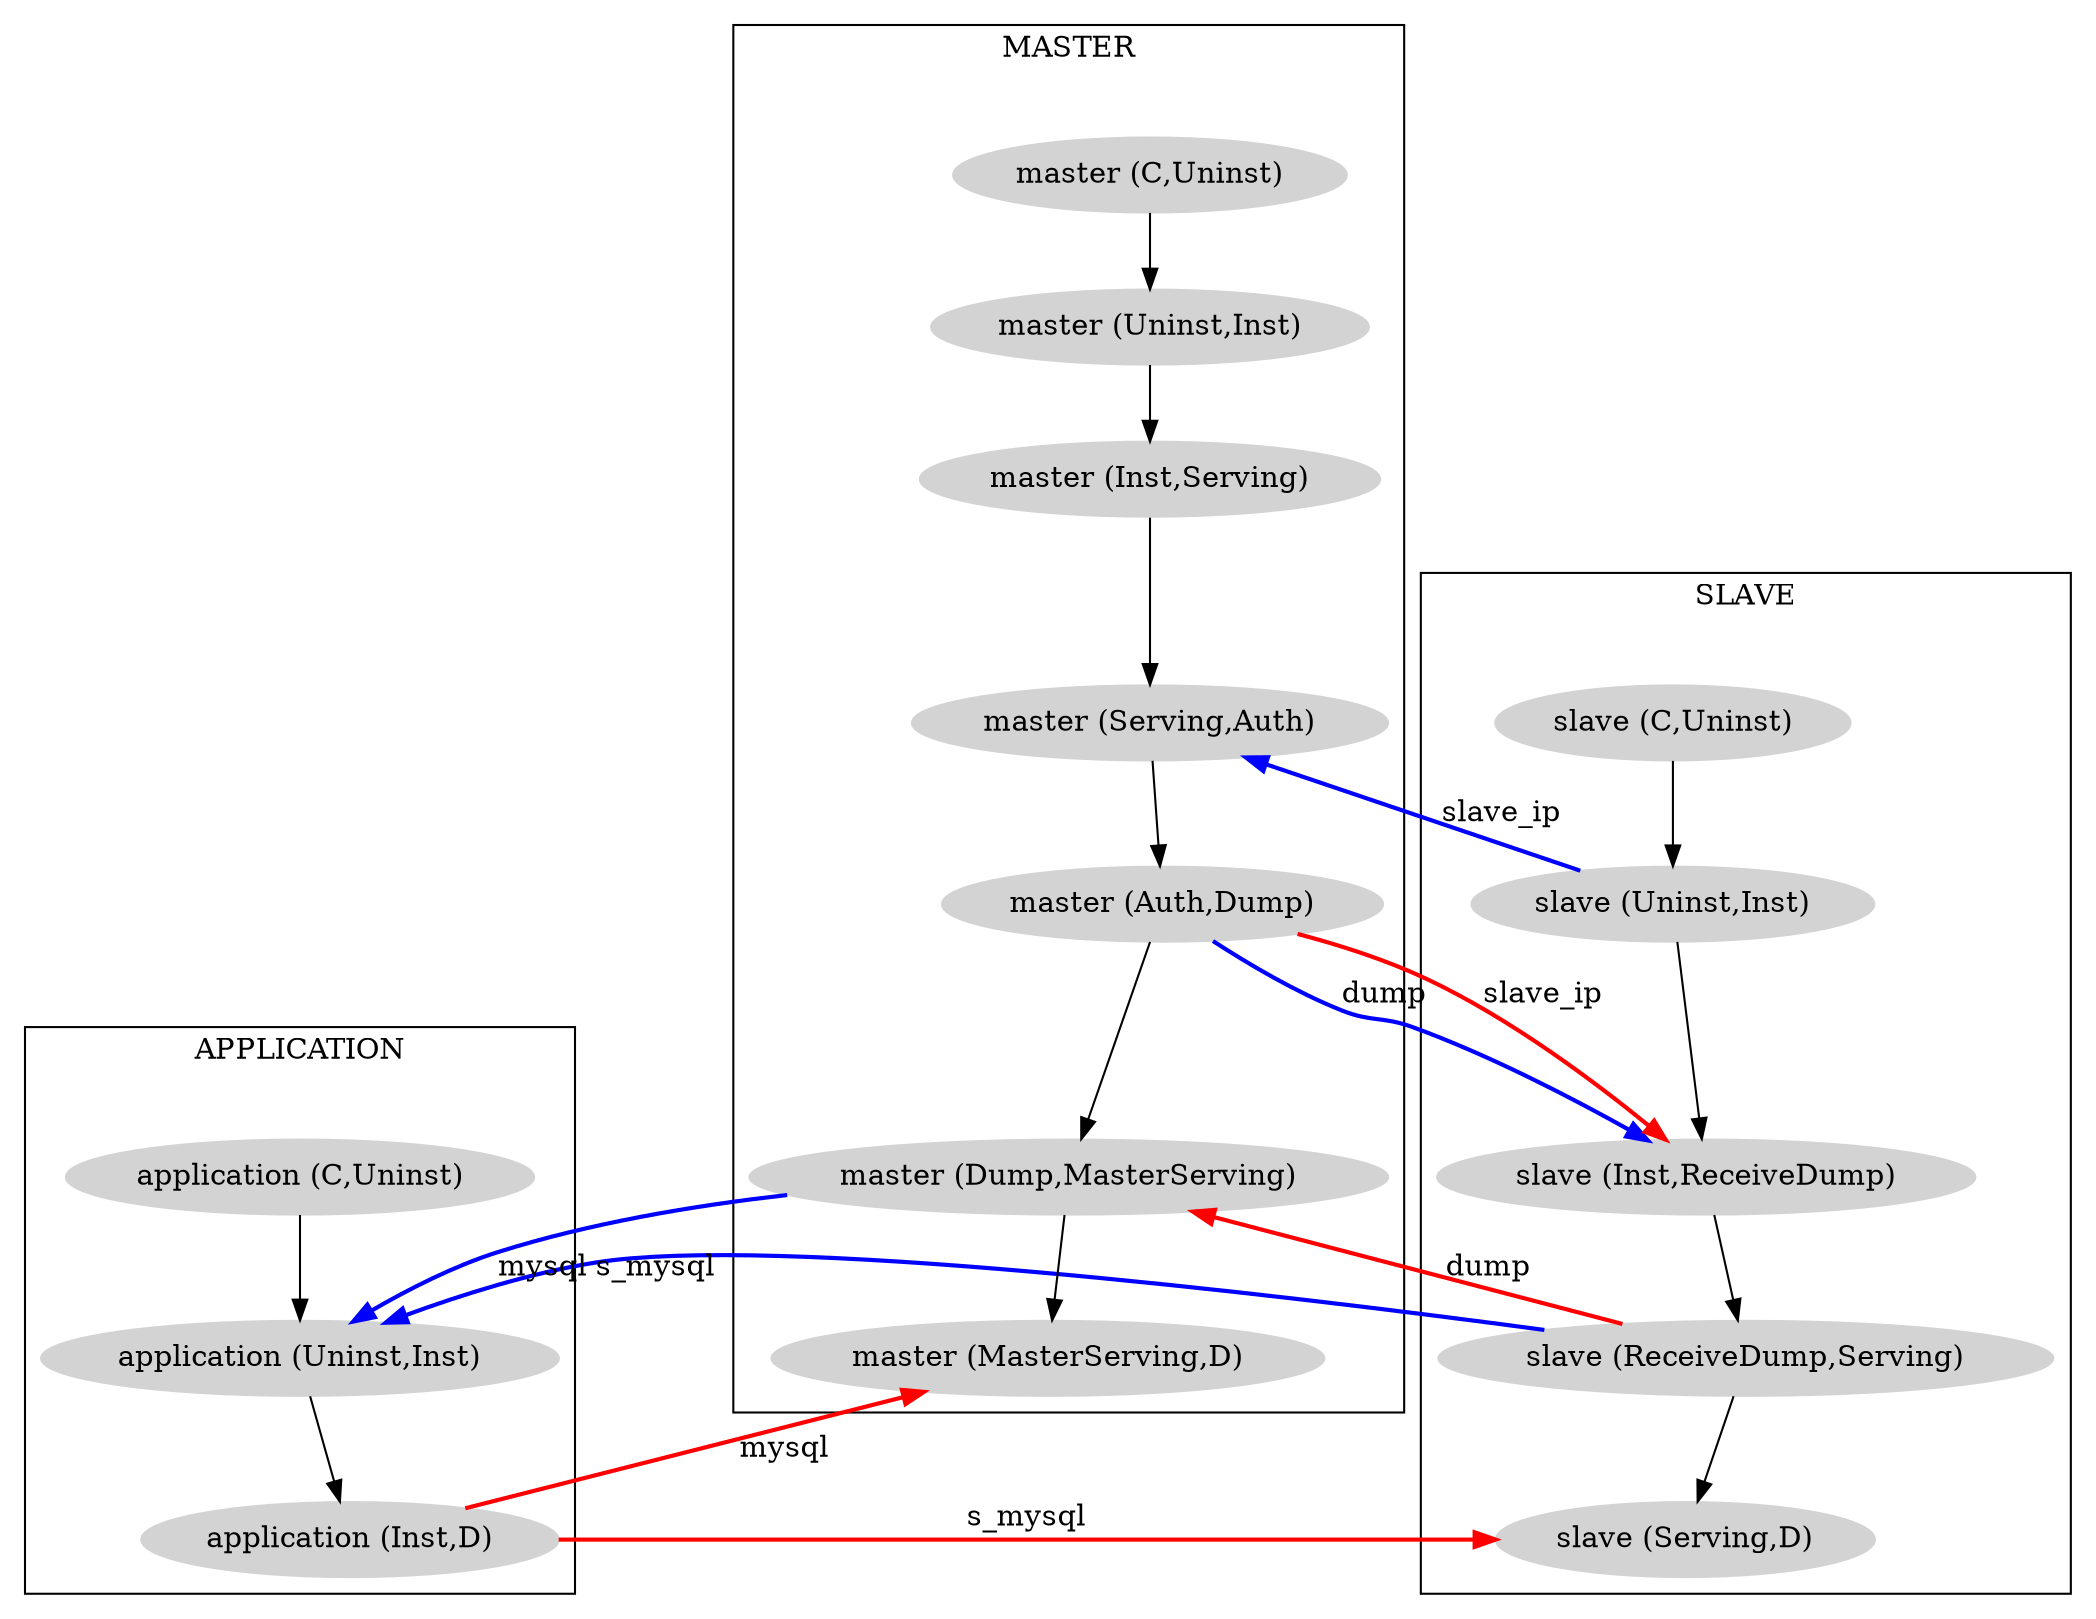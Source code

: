 // Abstract plan in DOT file representation 

digraph {

	// Instance line of application
	subgraph cluster_application {
		node[style=filled, color=lightgrey];
		"application (C,Uninst)" -> "application (Uninst,Inst)";
		"application (Uninst,Inst)" -> "application (Inst,D)";
		label="APPLICATION";
	}

	// Instance line of slave
	subgraph cluster_slave {
		node[style=filled, color=lightgrey];
		"slave (C,Uninst)" -> "slave (Uninst,Inst)";
		"slave (Uninst,Inst)" -> "slave (Inst,ReceiveDump)";
		"slave (Inst,ReceiveDump)" -> "slave (ReceiveDump,Serving)";
		"slave (ReceiveDump,Serving)" -> "slave (Serving,D)";
		label="SLAVE";
	}

	// Instance line of master
	subgraph cluster_master {
		node[style=filled, color=lightgrey];
		"master (C,Uninst)" -> "master (Uninst,Inst)";
		"master (Uninst,Inst)" -> "master (Inst,Serving)";
		"master (Inst,Serving)" -> "master (Serving,Auth)";
		"master (Serving,Auth)" -> "master (Auth,Dump)";
		"master (Auth,Dump)" -> "master (Dump,MasterServing)";
		"master (Dump,MasterServing)" -> "master (MasterServing,D)";
		label="MASTER";
	}
	// Edges from instance line of application
		"application (Inst,D)" -> "master (MasterServing,D)" [style=bold, label="mysql", color=red]; 
		"application (Inst,D)" -> "slave (Serving,D)" [style=bold, label="s_mysql", color=red];

	// Edges from instance line of slave
		"slave (Uninst,Inst)" -> "master (Serving,Auth)" [style=bold, label="slave_ip", color=blue];
		"slave (ReceiveDump,Serving)" -> "application (Uninst,Inst)" [style=bold, label="s_mysql", color=blue];
		"slave (ReceiveDump,Serving)" -> "master (Dump,MasterServing)" [style=bold, label="dump", color=red];

	// Edges from instance line of master
		"master (Auth,Dump)" -> "slave (Inst,ReceiveDump)" [style=bold, label="dump", color=blue];
		"master (Auth,Dump)" -> "slave (Inst,ReceiveDump)" [style=bold, label="slave_ip", color=red];
		"master (Dump,MasterServing)" -> "application (Uninst,Inst)" [style=bold, label="mysql", color=blue];
}